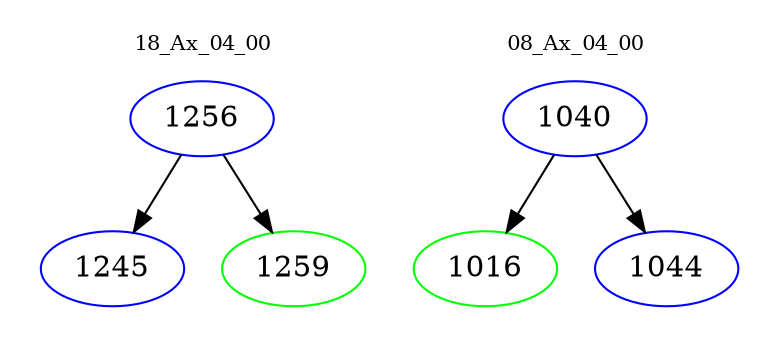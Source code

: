 digraph{
subgraph cluster_0 {
color = white
label = "18_Ax_04_00";
fontsize=10;
T0_1256 [label="1256", color="blue"]
T0_1256 -> T0_1245 [color="black"]
T0_1245 [label="1245", color="blue"]
T0_1256 -> T0_1259 [color="black"]
T0_1259 [label="1259", color="green"]
}
subgraph cluster_1 {
color = white
label = "08_Ax_04_00";
fontsize=10;
T1_1040 [label="1040", color="blue"]
T1_1040 -> T1_1016 [color="black"]
T1_1016 [label="1016", color="green"]
T1_1040 -> T1_1044 [color="black"]
T1_1044 [label="1044", color="blue"]
}
}
